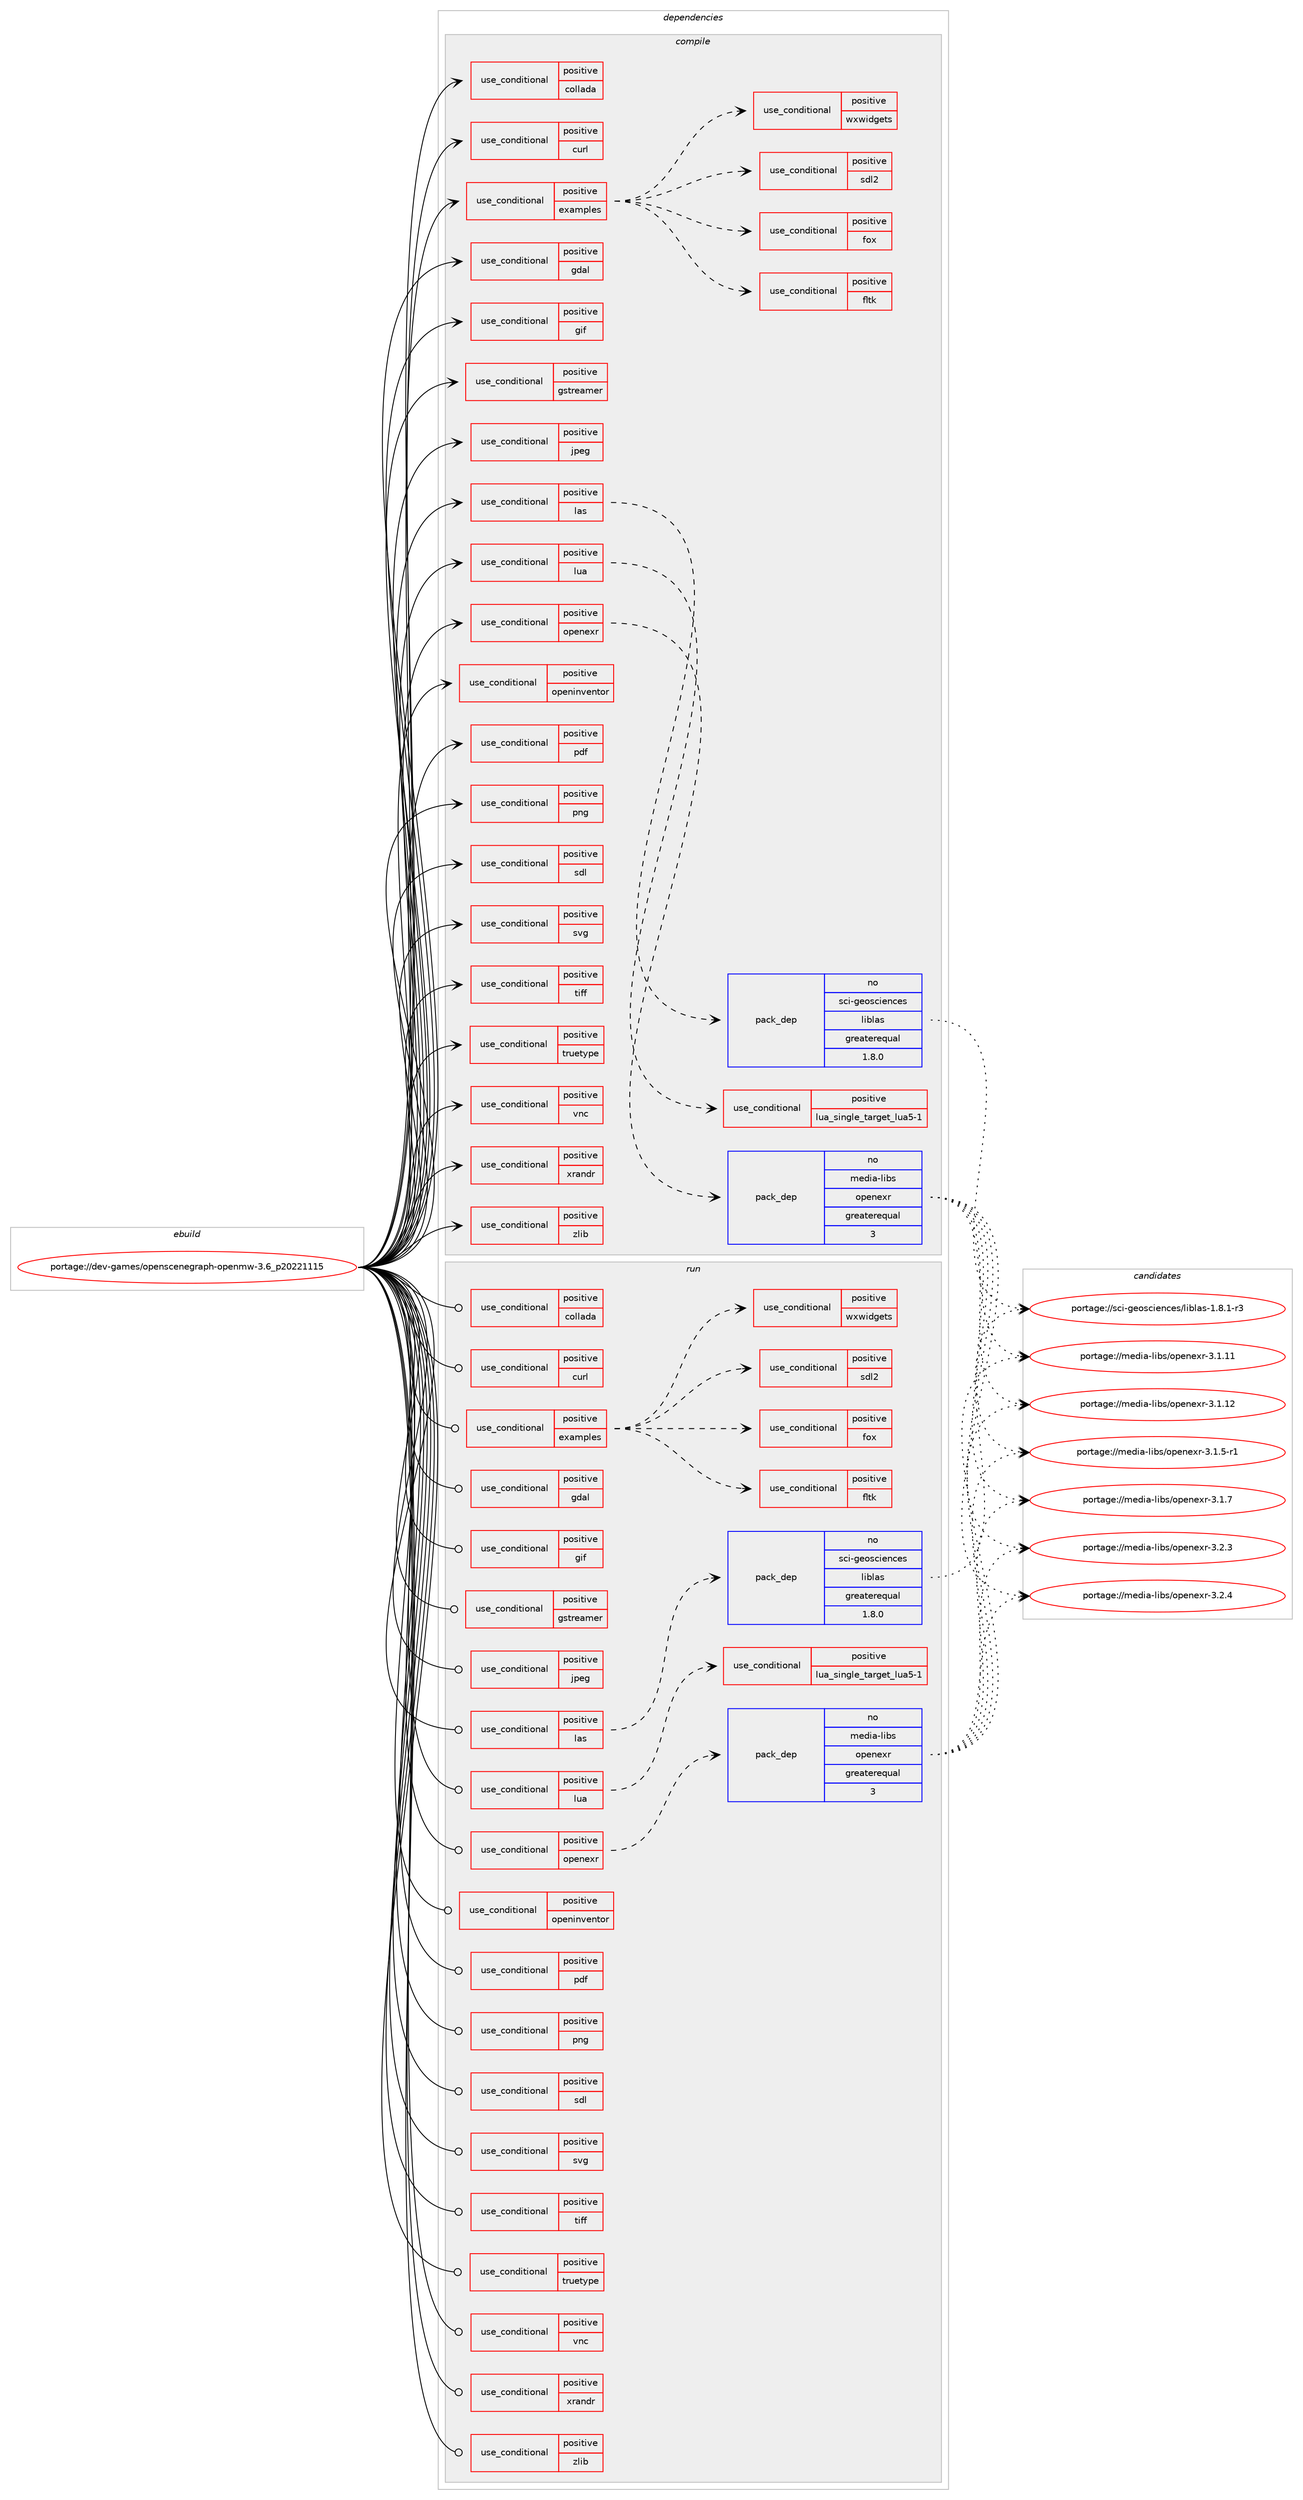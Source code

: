 digraph prolog {

# *************
# Graph options
# *************

newrank=true;
concentrate=true;
compound=true;
graph [rankdir=LR,fontname=Helvetica,fontsize=10,ranksep=1.5];#, ranksep=2.5, nodesep=0.2];
edge  [arrowhead=vee];
node  [fontname=Helvetica,fontsize=10];

# **********
# The ebuild
# **********

subgraph cluster_leftcol {
color=gray;
rank=same;
label=<<i>ebuild</i>>;
id [label="portage://dev-games/openscenegraph-openmw-3.6_p20221115", color=red, width=4, href="../dev-games/openscenegraph-openmw-3.6_p20221115.svg"];
}

# ****************
# The dependencies
# ****************

subgraph cluster_midcol {
color=gray;
label=<<i>dependencies</i>>;
subgraph cluster_compile {
fillcolor="#eeeeee";
style=filled;
label=<<i>compile</i>>;
subgraph cond19299 {
dependency33997 [label=<<TABLE BORDER="0" CELLBORDER="1" CELLSPACING="0" CELLPADDING="4"><TR><TD ROWSPAN="3" CELLPADDING="10">use_conditional</TD></TR><TR><TD>positive</TD></TR><TR><TD>collada</TD></TR></TABLE>>, shape=none, color=red];
# *** BEGIN UNKNOWN DEPENDENCY TYPE (TODO) ***
# dependency33997 -> package_dependency(portage://dev-games/openscenegraph-openmw-3.6_p20221115,install,no,dev-libs,collada-dom,none,[,,],any_same_slot,[])
# *** END UNKNOWN DEPENDENCY TYPE (TODO) ***

}
id:e -> dependency33997:w [weight=20,style="solid",arrowhead="vee"];
subgraph cond19300 {
dependency33998 [label=<<TABLE BORDER="0" CELLBORDER="1" CELLSPACING="0" CELLPADDING="4"><TR><TD ROWSPAN="3" CELLPADDING="10">use_conditional</TD></TR><TR><TD>positive</TD></TR><TR><TD>curl</TD></TR></TABLE>>, shape=none, color=red];
# *** BEGIN UNKNOWN DEPENDENCY TYPE (TODO) ***
# dependency33998 -> package_dependency(portage://dev-games/openscenegraph-openmw-3.6_p20221115,install,no,net-misc,curl,none,[,,],[],[])
# *** END UNKNOWN DEPENDENCY TYPE (TODO) ***

}
id:e -> dependency33998:w [weight=20,style="solid",arrowhead="vee"];
subgraph cond19301 {
dependency33999 [label=<<TABLE BORDER="0" CELLBORDER="1" CELLSPACING="0" CELLPADDING="4"><TR><TD ROWSPAN="3" CELLPADDING="10">use_conditional</TD></TR><TR><TD>positive</TD></TR><TR><TD>examples</TD></TR></TABLE>>, shape=none, color=red];
subgraph cond19302 {
dependency34000 [label=<<TABLE BORDER="0" CELLBORDER="1" CELLSPACING="0" CELLPADDING="4"><TR><TD ROWSPAN="3" CELLPADDING="10">use_conditional</TD></TR><TR><TD>positive</TD></TR><TR><TD>fltk</TD></TR></TABLE>>, shape=none, color=red];
# *** BEGIN UNKNOWN DEPENDENCY TYPE (TODO) ***
# dependency34000 -> package_dependency(portage://dev-games/openscenegraph-openmw-3.6_p20221115,install,no,x11-libs,fltk,none,[,,],[slot(1)],[use(enable(opengl),none)])
# *** END UNKNOWN DEPENDENCY TYPE (TODO) ***

}
dependency33999:e -> dependency34000:w [weight=20,style="dashed",arrowhead="vee"];
subgraph cond19303 {
dependency34001 [label=<<TABLE BORDER="0" CELLBORDER="1" CELLSPACING="0" CELLPADDING="4"><TR><TD ROWSPAN="3" CELLPADDING="10">use_conditional</TD></TR><TR><TD>positive</TD></TR><TR><TD>fox</TD></TR></TABLE>>, shape=none, color=red];
# *** BEGIN UNKNOWN DEPENDENCY TYPE (TODO) ***
# dependency34001 -> package_dependency(portage://dev-games/openscenegraph-openmw-3.6_p20221115,install,no,x11-libs,fox,none,[,,],[slot(1.6)],[use(enable(opengl),none)])
# *** END UNKNOWN DEPENDENCY TYPE (TODO) ***

}
dependency33999:e -> dependency34001:w [weight=20,style="dashed",arrowhead="vee"];
subgraph cond19304 {
dependency34002 [label=<<TABLE BORDER="0" CELLBORDER="1" CELLSPACING="0" CELLPADDING="4"><TR><TD ROWSPAN="3" CELLPADDING="10">use_conditional</TD></TR><TR><TD>positive</TD></TR><TR><TD>sdl2</TD></TR></TABLE>>, shape=none, color=red];
# *** BEGIN UNKNOWN DEPENDENCY TYPE (TODO) ***
# dependency34002 -> package_dependency(portage://dev-games/openscenegraph-openmw-3.6_p20221115,install,no,media-libs,libsdl2,none,[,,],[],[])
# *** END UNKNOWN DEPENDENCY TYPE (TODO) ***

}
dependency33999:e -> dependency34002:w [weight=20,style="dashed",arrowhead="vee"];
subgraph cond19305 {
dependency34003 [label=<<TABLE BORDER="0" CELLBORDER="1" CELLSPACING="0" CELLPADDING="4"><TR><TD ROWSPAN="3" CELLPADDING="10">use_conditional</TD></TR><TR><TD>positive</TD></TR><TR><TD>wxwidgets</TD></TR></TABLE>>, shape=none, color=red];
# *** BEGIN UNKNOWN DEPENDENCY TYPE (TODO) ***
# dependency34003 -> package_dependency(portage://dev-games/openscenegraph-openmw-3.6_p20221115,install,no,x11-libs,wxGTK,none,[,,],[slot(3.0-gtk3)],[use(enable(opengl),none),use(enable(X),none)])
# *** END UNKNOWN DEPENDENCY TYPE (TODO) ***

}
dependency33999:e -> dependency34003:w [weight=20,style="dashed",arrowhead="vee"];
}
id:e -> dependency33999:w [weight=20,style="solid",arrowhead="vee"];
subgraph cond19306 {
dependency34004 [label=<<TABLE BORDER="0" CELLBORDER="1" CELLSPACING="0" CELLPADDING="4"><TR><TD ROWSPAN="3" CELLPADDING="10">use_conditional</TD></TR><TR><TD>positive</TD></TR><TR><TD>gdal</TD></TR></TABLE>>, shape=none, color=red];
# *** BEGIN UNKNOWN DEPENDENCY TYPE (TODO) ***
# dependency34004 -> package_dependency(portage://dev-games/openscenegraph-openmw-3.6_p20221115,install,no,sci-libs,gdal,none,[,,],any_same_slot,[])
# *** END UNKNOWN DEPENDENCY TYPE (TODO) ***

}
id:e -> dependency34004:w [weight=20,style="solid",arrowhead="vee"];
subgraph cond19307 {
dependency34005 [label=<<TABLE BORDER="0" CELLBORDER="1" CELLSPACING="0" CELLPADDING="4"><TR><TD ROWSPAN="3" CELLPADDING="10">use_conditional</TD></TR><TR><TD>positive</TD></TR><TR><TD>gif</TD></TR></TABLE>>, shape=none, color=red];
# *** BEGIN UNKNOWN DEPENDENCY TYPE (TODO) ***
# dependency34005 -> package_dependency(portage://dev-games/openscenegraph-openmw-3.6_p20221115,install,no,media-libs,giflib,none,[,,],any_same_slot,[])
# *** END UNKNOWN DEPENDENCY TYPE (TODO) ***

}
id:e -> dependency34005:w [weight=20,style="solid",arrowhead="vee"];
subgraph cond19308 {
dependency34006 [label=<<TABLE BORDER="0" CELLBORDER="1" CELLSPACING="0" CELLPADDING="4"><TR><TD ROWSPAN="3" CELLPADDING="10">use_conditional</TD></TR><TR><TD>positive</TD></TR><TR><TD>gstreamer</TD></TR></TABLE>>, shape=none, color=red];
# *** BEGIN UNKNOWN DEPENDENCY TYPE (TODO) ***
# dependency34006 -> package_dependency(portage://dev-games/openscenegraph-openmw-3.6_p20221115,install,no,media-libs,gstreamer,none,[,,],[slot(1.0)],[])
# *** END UNKNOWN DEPENDENCY TYPE (TODO) ***

# *** BEGIN UNKNOWN DEPENDENCY TYPE (TODO) ***
# dependency34006 -> package_dependency(portage://dev-games/openscenegraph-openmw-3.6_p20221115,install,no,media-libs,gst-plugins-base,none,[,,],[slot(1.0)],[])
# *** END UNKNOWN DEPENDENCY TYPE (TODO) ***

}
id:e -> dependency34006:w [weight=20,style="solid",arrowhead="vee"];
subgraph cond19309 {
dependency34007 [label=<<TABLE BORDER="0" CELLBORDER="1" CELLSPACING="0" CELLPADDING="4"><TR><TD ROWSPAN="3" CELLPADDING="10">use_conditional</TD></TR><TR><TD>positive</TD></TR><TR><TD>jpeg</TD></TR></TABLE>>, shape=none, color=red];
# *** BEGIN UNKNOWN DEPENDENCY TYPE (TODO) ***
# dependency34007 -> package_dependency(portage://dev-games/openscenegraph-openmw-3.6_p20221115,install,no,media-libs,libjpeg-turbo,none,[,,],any_same_slot,[])
# *** END UNKNOWN DEPENDENCY TYPE (TODO) ***

}
id:e -> dependency34007:w [weight=20,style="solid",arrowhead="vee"];
subgraph cond19310 {
dependency34008 [label=<<TABLE BORDER="0" CELLBORDER="1" CELLSPACING="0" CELLPADDING="4"><TR><TD ROWSPAN="3" CELLPADDING="10">use_conditional</TD></TR><TR><TD>positive</TD></TR><TR><TD>las</TD></TR></TABLE>>, shape=none, color=red];
subgraph pack13775 {
dependency34009 [label=<<TABLE BORDER="0" CELLBORDER="1" CELLSPACING="0" CELLPADDING="4" WIDTH="220"><TR><TD ROWSPAN="6" CELLPADDING="30">pack_dep</TD></TR><TR><TD WIDTH="110">no</TD></TR><TR><TD>sci-geosciences</TD></TR><TR><TD>liblas</TD></TR><TR><TD>greaterequal</TD></TR><TR><TD>1.8.0</TD></TR></TABLE>>, shape=none, color=blue];
}
dependency34008:e -> dependency34009:w [weight=20,style="dashed",arrowhead="vee"];
}
id:e -> dependency34008:w [weight=20,style="solid",arrowhead="vee"];
subgraph cond19311 {
dependency34010 [label=<<TABLE BORDER="0" CELLBORDER="1" CELLSPACING="0" CELLPADDING="4"><TR><TD ROWSPAN="3" CELLPADDING="10">use_conditional</TD></TR><TR><TD>positive</TD></TR><TR><TD>lua</TD></TR></TABLE>>, shape=none, color=red];
subgraph cond19312 {
dependency34011 [label=<<TABLE BORDER="0" CELLBORDER="1" CELLSPACING="0" CELLPADDING="4"><TR><TD ROWSPAN="3" CELLPADDING="10">use_conditional</TD></TR><TR><TD>positive</TD></TR><TR><TD>lua_single_target_lua5-1</TD></TR></TABLE>>, shape=none, color=red];
# *** BEGIN UNKNOWN DEPENDENCY TYPE (TODO) ***
# dependency34011 -> package_dependency(portage://dev-games/openscenegraph-openmw-3.6_p20221115,install,no,dev-lang,lua,none,[,,],[slot(5.1)],[])
# *** END UNKNOWN DEPENDENCY TYPE (TODO) ***

}
dependency34010:e -> dependency34011:w [weight=20,style="dashed",arrowhead="vee"];
}
id:e -> dependency34010:w [weight=20,style="solid",arrowhead="vee"];
subgraph cond19313 {
dependency34012 [label=<<TABLE BORDER="0" CELLBORDER="1" CELLSPACING="0" CELLPADDING="4"><TR><TD ROWSPAN="3" CELLPADDING="10">use_conditional</TD></TR><TR><TD>positive</TD></TR><TR><TD>openexr</TD></TR></TABLE>>, shape=none, color=red];
# *** BEGIN UNKNOWN DEPENDENCY TYPE (TODO) ***
# dependency34012 -> package_dependency(portage://dev-games/openscenegraph-openmw-3.6_p20221115,install,no,dev-libs,imath,none,[,,],any_same_slot,[])
# *** END UNKNOWN DEPENDENCY TYPE (TODO) ***

subgraph pack13776 {
dependency34013 [label=<<TABLE BORDER="0" CELLBORDER="1" CELLSPACING="0" CELLPADDING="4" WIDTH="220"><TR><TD ROWSPAN="6" CELLPADDING="30">pack_dep</TD></TR><TR><TD WIDTH="110">no</TD></TR><TR><TD>media-libs</TD></TR><TR><TD>openexr</TD></TR><TR><TD>greaterequal</TD></TR><TR><TD>3</TD></TR></TABLE>>, shape=none, color=blue];
}
dependency34012:e -> dependency34013:w [weight=20,style="dashed",arrowhead="vee"];
}
id:e -> dependency34012:w [weight=20,style="solid",arrowhead="vee"];
subgraph cond19314 {
dependency34014 [label=<<TABLE BORDER="0" CELLBORDER="1" CELLSPACING="0" CELLPADDING="4"><TR><TD ROWSPAN="3" CELLPADDING="10">use_conditional</TD></TR><TR><TD>positive</TD></TR><TR><TD>openinventor</TD></TR></TABLE>>, shape=none, color=red];
# *** BEGIN UNKNOWN DEPENDENCY TYPE (TODO) ***
# dependency34014 -> package_dependency(portage://dev-games/openscenegraph-openmw-3.6_p20221115,install,no,media-libs,coin,none,[,,],[],[])
# *** END UNKNOWN DEPENDENCY TYPE (TODO) ***

}
id:e -> dependency34014:w [weight=20,style="solid",arrowhead="vee"];
subgraph cond19315 {
dependency34015 [label=<<TABLE BORDER="0" CELLBORDER="1" CELLSPACING="0" CELLPADDING="4"><TR><TD ROWSPAN="3" CELLPADDING="10">use_conditional</TD></TR><TR><TD>positive</TD></TR><TR><TD>pdf</TD></TR></TABLE>>, shape=none, color=red];
# *** BEGIN UNKNOWN DEPENDENCY TYPE (TODO) ***
# dependency34015 -> package_dependency(portage://dev-games/openscenegraph-openmw-3.6_p20221115,install,no,app-text,poppler,none,[,,],any_same_slot,[use(enable(cairo),none)])
# *** END UNKNOWN DEPENDENCY TYPE (TODO) ***

}
id:e -> dependency34015:w [weight=20,style="solid",arrowhead="vee"];
subgraph cond19316 {
dependency34016 [label=<<TABLE BORDER="0" CELLBORDER="1" CELLSPACING="0" CELLPADDING="4"><TR><TD ROWSPAN="3" CELLPADDING="10">use_conditional</TD></TR><TR><TD>positive</TD></TR><TR><TD>png</TD></TR></TABLE>>, shape=none, color=red];
# *** BEGIN UNKNOWN DEPENDENCY TYPE (TODO) ***
# dependency34016 -> package_dependency(portage://dev-games/openscenegraph-openmw-3.6_p20221115,install,no,media-libs,libpng,none,[,,],[slot(0),equal],[])
# *** END UNKNOWN DEPENDENCY TYPE (TODO) ***

}
id:e -> dependency34016:w [weight=20,style="solid",arrowhead="vee"];
subgraph cond19317 {
dependency34017 [label=<<TABLE BORDER="0" CELLBORDER="1" CELLSPACING="0" CELLPADDING="4"><TR><TD ROWSPAN="3" CELLPADDING="10">use_conditional</TD></TR><TR><TD>positive</TD></TR><TR><TD>sdl</TD></TR></TABLE>>, shape=none, color=red];
# *** BEGIN UNKNOWN DEPENDENCY TYPE (TODO) ***
# dependency34017 -> package_dependency(portage://dev-games/openscenegraph-openmw-3.6_p20221115,install,no,media-libs,libsdl,none,[,,],[],[])
# *** END UNKNOWN DEPENDENCY TYPE (TODO) ***

}
id:e -> dependency34017:w [weight=20,style="solid",arrowhead="vee"];
subgraph cond19318 {
dependency34018 [label=<<TABLE BORDER="0" CELLBORDER="1" CELLSPACING="0" CELLPADDING="4"><TR><TD ROWSPAN="3" CELLPADDING="10">use_conditional</TD></TR><TR><TD>positive</TD></TR><TR><TD>svg</TD></TR></TABLE>>, shape=none, color=red];
# *** BEGIN UNKNOWN DEPENDENCY TYPE (TODO) ***
# dependency34018 -> package_dependency(portage://dev-games/openscenegraph-openmw-3.6_p20221115,install,no,gnome-base,librsvg,none,[,,],[slot(2)],[])
# *** END UNKNOWN DEPENDENCY TYPE (TODO) ***

# *** BEGIN UNKNOWN DEPENDENCY TYPE (TODO) ***
# dependency34018 -> package_dependency(portage://dev-games/openscenegraph-openmw-3.6_p20221115,install,no,x11-libs,cairo,none,[,,],[],[])
# *** END UNKNOWN DEPENDENCY TYPE (TODO) ***

}
id:e -> dependency34018:w [weight=20,style="solid",arrowhead="vee"];
subgraph cond19319 {
dependency34019 [label=<<TABLE BORDER="0" CELLBORDER="1" CELLSPACING="0" CELLPADDING="4"><TR><TD ROWSPAN="3" CELLPADDING="10">use_conditional</TD></TR><TR><TD>positive</TD></TR><TR><TD>tiff</TD></TR></TABLE>>, shape=none, color=red];
# *** BEGIN UNKNOWN DEPENDENCY TYPE (TODO) ***
# dependency34019 -> package_dependency(portage://dev-games/openscenegraph-openmw-3.6_p20221115,install,no,media-libs,tiff,none,[,,],any_same_slot,[])
# *** END UNKNOWN DEPENDENCY TYPE (TODO) ***

}
id:e -> dependency34019:w [weight=20,style="solid",arrowhead="vee"];
subgraph cond19320 {
dependency34020 [label=<<TABLE BORDER="0" CELLBORDER="1" CELLSPACING="0" CELLPADDING="4"><TR><TD ROWSPAN="3" CELLPADDING="10">use_conditional</TD></TR><TR><TD>positive</TD></TR><TR><TD>truetype</TD></TR></TABLE>>, shape=none, color=red];
# *** BEGIN UNKNOWN DEPENDENCY TYPE (TODO) ***
# dependency34020 -> package_dependency(portage://dev-games/openscenegraph-openmw-3.6_p20221115,install,no,media-libs,freetype,none,[,,],[slot(2)],[])
# *** END UNKNOWN DEPENDENCY TYPE (TODO) ***

}
id:e -> dependency34020:w [weight=20,style="solid",arrowhead="vee"];
subgraph cond19321 {
dependency34021 [label=<<TABLE BORDER="0" CELLBORDER="1" CELLSPACING="0" CELLPADDING="4"><TR><TD ROWSPAN="3" CELLPADDING="10">use_conditional</TD></TR><TR><TD>positive</TD></TR><TR><TD>vnc</TD></TR></TABLE>>, shape=none, color=red];
# *** BEGIN UNKNOWN DEPENDENCY TYPE (TODO) ***
# dependency34021 -> package_dependency(portage://dev-games/openscenegraph-openmw-3.6_p20221115,install,no,net-libs,libvncserver,none,[,,],[],[])
# *** END UNKNOWN DEPENDENCY TYPE (TODO) ***

}
id:e -> dependency34021:w [weight=20,style="solid",arrowhead="vee"];
subgraph cond19322 {
dependency34022 [label=<<TABLE BORDER="0" CELLBORDER="1" CELLSPACING="0" CELLPADDING="4"><TR><TD ROWSPAN="3" CELLPADDING="10">use_conditional</TD></TR><TR><TD>positive</TD></TR><TR><TD>xrandr</TD></TR></TABLE>>, shape=none, color=red];
# *** BEGIN UNKNOWN DEPENDENCY TYPE (TODO) ***
# dependency34022 -> package_dependency(portage://dev-games/openscenegraph-openmw-3.6_p20221115,install,no,x11-libs,libXrandr,none,[,,],[],[])
# *** END UNKNOWN DEPENDENCY TYPE (TODO) ***

}
id:e -> dependency34022:w [weight=20,style="solid",arrowhead="vee"];
subgraph cond19323 {
dependency34023 [label=<<TABLE BORDER="0" CELLBORDER="1" CELLSPACING="0" CELLPADDING="4"><TR><TD ROWSPAN="3" CELLPADDING="10">use_conditional</TD></TR><TR><TD>positive</TD></TR><TR><TD>zlib</TD></TR></TABLE>>, shape=none, color=red];
# *** BEGIN UNKNOWN DEPENDENCY TYPE (TODO) ***
# dependency34023 -> package_dependency(portage://dev-games/openscenegraph-openmw-3.6_p20221115,install,no,sys-libs,zlib,none,[,,],[],[])
# *** END UNKNOWN DEPENDENCY TYPE (TODO) ***

}
id:e -> dependency34023:w [weight=20,style="solid",arrowhead="vee"];
# *** BEGIN UNKNOWN DEPENDENCY TYPE (TODO) ***
# id -> package_dependency(portage://dev-games/openscenegraph-openmw-3.6_p20221115,install,no,dev-libs,glib,none,[,,],[slot(2)],[])
# *** END UNKNOWN DEPENDENCY TYPE (TODO) ***

# *** BEGIN UNKNOWN DEPENDENCY TYPE (TODO) ***
# id -> package_dependency(portage://dev-games/openscenegraph-openmw-3.6_p20221115,install,no,media-libs,fontconfig,none,[,,],[],[])
# *** END UNKNOWN DEPENDENCY TYPE (TODO) ***

# *** BEGIN UNKNOWN DEPENDENCY TYPE (TODO) ***
# id -> package_dependency(portage://dev-games/openscenegraph-openmw-3.6_p20221115,install,no,media-libs,mesa,none,[,,],[],[use(optenable(egl),positive)])
# *** END UNKNOWN DEPENDENCY TYPE (TODO) ***

# *** BEGIN UNKNOWN DEPENDENCY TYPE (TODO) ***
# id -> package_dependency(portage://dev-games/openscenegraph-openmw-3.6_p20221115,install,no,virtual,glu,none,[,,],[],[])
# *** END UNKNOWN DEPENDENCY TYPE (TODO) ***

# *** BEGIN UNKNOWN DEPENDENCY TYPE (TODO) ***
# id -> package_dependency(portage://dev-games/openscenegraph-openmw-3.6_p20221115,install,no,virtual,opengl,none,[,,],[],[])
# *** END UNKNOWN DEPENDENCY TYPE (TODO) ***

# *** BEGIN UNKNOWN DEPENDENCY TYPE (TODO) ***
# id -> package_dependency(portage://dev-games/openscenegraph-openmw-3.6_p20221115,install,no,x11-base,xorg-proto,none,[,,],[],[])
# *** END UNKNOWN DEPENDENCY TYPE (TODO) ***

# *** BEGIN UNKNOWN DEPENDENCY TYPE (TODO) ***
# id -> package_dependency(portage://dev-games/openscenegraph-openmw-3.6_p20221115,install,no,x11-libs,libSM,none,[,,],[],[])
# *** END UNKNOWN DEPENDENCY TYPE (TODO) ***

# *** BEGIN UNKNOWN DEPENDENCY TYPE (TODO) ***
# id -> package_dependency(portage://dev-games/openscenegraph-openmw-3.6_p20221115,install,no,x11-libs,libXext,none,[,,],[],[])
# *** END UNKNOWN DEPENDENCY TYPE (TODO) ***

# *** BEGIN UNKNOWN DEPENDENCY TYPE (TODO) ***
# id -> package_dependency(portage://dev-games/openscenegraph-openmw-3.6_p20221115,install,weak,dev-games,openscenegraph,none,[,,],[],[])
# *** END UNKNOWN DEPENDENCY TYPE (TODO) ***

}
subgraph cluster_compileandrun {
fillcolor="#eeeeee";
style=filled;
label=<<i>compile and run</i>>;
}
subgraph cluster_run {
fillcolor="#eeeeee";
style=filled;
label=<<i>run</i>>;
subgraph cond19324 {
dependency34024 [label=<<TABLE BORDER="0" CELLBORDER="1" CELLSPACING="0" CELLPADDING="4"><TR><TD ROWSPAN="3" CELLPADDING="10">use_conditional</TD></TR><TR><TD>positive</TD></TR><TR><TD>collada</TD></TR></TABLE>>, shape=none, color=red];
# *** BEGIN UNKNOWN DEPENDENCY TYPE (TODO) ***
# dependency34024 -> package_dependency(portage://dev-games/openscenegraph-openmw-3.6_p20221115,run,no,dev-libs,collada-dom,none,[,,],any_same_slot,[])
# *** END UNKNOWN DEPENDENCY TYPE (TODO) ***

}
id:e -> dependency34024:w [weight=20,style="solid",arrowhead="odot"];
subgraph cond19325 {
dependency34025 [label=<<TABLE BORDER="0" CELLBORDER="1" CELLSPACING="0" CELLPADDING="4"><TR><TD ROWSPAN="3" CELLPADDING="10">use_conditional</TD></TR><TR><TD>positive</TD></TR><TR><TD>curl</TD></TR></TABLE>>, shape=none, color=red];
# *** BEGIN UNKNOWN DEPENDENCY TYPE (TODO) ***
# dependency34025 -> package_dependency(portage://dev-games/openscenegraph-openmw-3.6_p20221115,run,no,net-misc,curl,none,[,,],[],[])
# *** END UNKNOWN DEPENDENCY TYPE (TODO) ***

}
id:e -> dependency34025:w [weight=20,style="solid",arrowhead="odot"];
subgraph cond19326 {
dependency34026 [label=<<TABLE BORDER="0" CELLBORDER="1" CELLSPACING="0" CELLPADDING="4"><TR><TD ROWSPAN="3" CELLPADDING="10">use_conditional</TD></TR><TR><TD>positive</TD></TR><TR><TD>examples</TD></TR></TABLE>>, shape=none, color=red];
subgraph cond19327 {
dependency34027 [label=<<TABLE BORDER="0" CELLBORDER="1" CELLSPACING="0" CELLPADDING="4"><TR><TD ROWSPAN="3" CELLPADDING="10">use_conditional</TD></TR><TR><TD>positive</TD></TR><TR><TD>fltk</TD></TR></TABLE>>, shape=none, color=red];
# *** BEGIN UNKNOWN DEPENDENCY TYPE (TODO) ***
# dependency34027 -> package_dependency(portage://dev-games/openscenegraph-openmw-3.6_p20221115,run,no,x11-libs,fltk,none,[,,],[slot(1)],[use(enable(opengl),none)])
# *** END UNKNOWN DEPENDENCY TYPE (TODO) ***

}
dependency34026:e -> dependency34027:w [weight=20,style="dashed",arrowhead="vee"];
subgraph cond19328 {
dependency34028 [label=<<TABLE BORDER="0" CELLBORDER="1" CELLSPACING="0" CELLPADDING="4"><TR><TD ROWSPAN="3" CELLPADDING="10">use_conditional</TD></TR><TR><TD>positive</TD></TR><TR><TD>fox</TD></TR></TABLE>>, shape=none, color=red];
# *** BEGIN UNKNOWN DEPENDENCY TYPE (TODO) ***
# dependency34028 -> package_dependency(portage://dev-games/openscenegraph-openmw-3.6_p20221115,run,no,x11-libs,fox,none,[,,],[slot(1.6)],[use(enable(opengl),none)])
# *** END UNKNOWN DEPENDENCY TYPE (TODO) ***

}
dependency34026:e -> dependency34028:w [weight=20,style="dashed",arrowhead="vee"];
subgraph cond19329 {
dependency34029 [label=<<TABLE BORDER="0" CELLBORDER="1" CELLSPACING="0" CELLPADDING="4"><TR><TD ROWSPAN="3" CELLPADDING="10">use_conditional</TD></TR><TR><TD>positive</TD></TR><TR><TD>sdl2</TD></TR></TABLE>>, shape=none, color=red];
# *** BEGIN UNKNOWN DEPENDENCY TYPE (TODO) ***
# dependency34029 -> package_dependency(portage://dev-games/openscenegraph-openmw-3.6_p20221115,run,no,media-libs,libsdl2,none,[,,],[],[])
# *** END UNKNOWN DEPENDENCY TYPE (TODO) ***

}
dependency34026:e -> dependency34029:w [weight=20,style="dashed",arrowhead="vee"];
subgraph cond19330 {
dependency34030 [label=<<TABLE BORDER="0" CELLBORDER="1" CELLSPACING="0" CELLPADDING="4"><TR><TD ROWSPAN="3" CELLPADDING="10">use_conditional</TD></TR><TR><TD>positive</TD></TR><TR><TD>wxwidgets</TD></TR></TABLE>>, shape=none, color=red];
# *** BEGIN UNKNOWN DEPENDENCY TYPE (TODO) ***
# dependency34030 -> package_dependency(portage://dev-games/openscenegraph-openmw-3.6_p20221115,run,no,x11-libs,wxGTK,none,[,,],[slot(3.0-gtk3)],[use(enable(opengl),none),use(enable(X),none)])
# *** END UNKNOWN DEPENDENCY TYPE (TODO) ***

}
dependency34026:e -> dependency34030:w [weight=20,style="dashed",arrowhead="vee"];
}
id:e -> dependency34026:w [weight=20,style="solid",arrowhead="odot"];
subgraph cond19331 {
dependency34031 [label=<<TABLE BORDER="0" CELLBORDER="1" CELLSPACING="0" CELLPADDING="4"><TR><TD ROWSPAN="3" CELLPADDING="10">use_conditional</TD></TR><TR><TD>positive</TD></TR><TR><TD>gdal</TD></TR></TABLE>>, shape=none, color=red];
# *** BEGIN UNKNOWN DEPENDENCY TYPE (TODO) ***
# dependency34031 -> package_dependency(portage://dev-games/openscenegraph-openmw-3.6_p20221115,run,no,sci-libs,gdal,none,[,,],any_same_slot,[])
# *** END UNKNOWN DEPENDENCY TYPE (TODO) ***

}
id:e -> dependency34031:w [weight=20,style="solid",arrowhead="odot"];
subgraph cond19332 {
dependency34032 [label=<<TABLE BORDER="0" CELLBORDER="1" CELLSPACING="0" CELLPADDING="4"><TR><TD ROWSPAN="3" CELLPADDING="10">use_conditional</TD></TR><TR><TD>positive</TD></TR><TR><TD>gif</TD></TR></TABLE>>, shape=none, color=red];
# *** BEGIN UNKNOWN DEPENDENCY TYPE (TODO) ***
# dependency34032 -> package_dependency(portage://dev-games/openscenegraph-openmw-3.6_p20221115,run,no,media-libs,giflib,none,[,,],any_same_slot,[])
# *** END UNKNOWN DEPENDENCY TYPE (TODO) ***

}
id:e -> dependency34032:w [weight=20,style="solid",arrowhead="odot"];
subgraph cond19333 {
dependency34033 [label=<<TABLE BORDER="0" CELLBORDER="1" CELLSPACING="0" CELLPADDING="4"><TR><TD ROWSPAN="3" CELLPADDING="10">use_conditional</TD></TR><TR><TD>positive</TD></TR><TR><TD>gstreamer</TD></TR></TABLE>>, shape=none, color=red];
# *** BEGIN UNKNOWN DEPENDENCY TYPE (TODO) ***
# dependency34033 -> package_dependency(portage://dev-games/openscenegraph-openmw-3.6_p20221115,run,no,media-libs,gstreamer,none,[,,],[slot(1.0)],[])
# *** END UNKNOWN DEPENDENCY TYPE (TODO) ***

# *** BEGIN UNKNOWN DEPENDENCY TYPE (TODO) ***
# dependency34033 -> package_dependency(portage://dev-games/openscenegraph-openmw-3.6_p20221115,run,no,media-libs,gst-plugins-base,none,[,,],[slot(1.0)],[])
# *** END UNKNOWN DEPENDENCY TYPE (TODO) ***

}
id:e -> dependency34033:w [weight=20,style="solid",arrowhead="odot"];
subgraph cond19334 {
dependency34034 [label=<<TABLE BORDER="0" CELLBORDER="1" CELLSPACING="0" CELLPADDING="4"><TR><TD ROWSPAN="3" CELLPADDING="10">use_conditional</TD></TR><TR><TD>positive</TD></TR><TR><TD>jpeg</TD></TR></TABLE>>, shape=none, color=red];
# *** BEGIN UNKNOWN DEPENDENCY TYPE (TODO) ***
# dependency34034 -> package_dependency(portage://dev-games/openscenegraph-openmw-3.6_p20221115,run,no,media-libs,libjpeg-turbo,none,[,,],any_same_slot,[])
# *** END UNKNOWN DEPENDENCY TYPE (TODO) ***

}
id:e -> dependency34034:w [weight=20,style="solid",arrowhead="odot"];
subgraph cond19335 {
dependency34035 [label=<<TABLE BORDER="0" CELLBORDER="1" CELLSPACING="0" CELLPADDING="4"><TR><TD ROWSPAN="3" CELLPADDING="10">use_conditional</TD></TR><TR><TD>positive</TD></TR><TR><TD>las</TD></TR></TABLE>>, shape=none, color=red];
subgraph pack13777 {
dependency34036 [label=<<TABLE BORDER="0" CELLBORDER="1" CELLSPACING="0" CELLPADDING="4" WIDTH="220"><TR><TD ROWSPAN="6" CELLPADDING="30">pack_dep</TD></TR><TR><TD WIDTH="110">no</TD></TR><TR><TD>sci-geosciences</TD></TR><TR><TD>liblas</TD></TR><TR><TD>greaterequal</TD></TR><TR><TD>1.8.0</TD></TR></TABLE>>, shape=none, color=blue];
}
dependency34035:e -> dependency34036:w [weight=20,style="dashed",arrowhead="vee"];
}
id:e -> dependency34035:w [weight=20,style="solid",arrowhead="odot"];
subgraph cond19336 {
dependency34037 [label=<<TABLE BORDER="0" CELLBORDER="1" CELLSPACING="0" CELLPADDING="4"><TR><TD ROWSPAN="3" CELLPADDING="10">use_conditional</TD></TR><TR><TD>positive</TD></TR><TR><TD>lua</TD></TR></TABLE>>, shape=none, color=red];
subgraph cond19337 {
dependency34038 [label=<<TABLE BORDER="0" CELLBORDER="1" CELLSPACING="0" CELLPADDING="4"><TR><TD ROWSPAN="3" CELLPADDING="10">use_conditional</TD></TR><TR><TD>positive</TD></TR><TR><TD>lua_single_target_lua5-1</TD></TR></TABLE>>, shape=none, color=red];
# *** BEGIN UNKNOWN DEPENDENCY TYPE (TODO) ***
# dependency34038 -> package_dependency(portage://dev-games/openscenegraph-openmw-3.6_p20221115,run,no,dev-lang,lua,none,[,,],[slot(5.1)],[])
# *** END UNKNOWN DEPENDENCY TYPE (TODO) ***

}
dependency34037:e -> dependency34038:w [weight=20,style="dashed",arrowhead="vee"];
}
id:e -> dependency34037:w [weight=20,style="solid",arrowhead="odot"];
subgraph cond19338 {
dependency34039 [label=<<TABLE BORDER="0" CELLBORDER="1" CELLSPACING="0" CELLPADDING="4"><TR><TD ROWSPAN="3" CELLPADDING="10">use_conditional</TD></TR><TR><TD>positive</TD></TR><TR><TD>openexr</TD></TR></TABLE>>, shape=none, color=red];
# *** BEGIN UNKNOWN DEPENDENCY TYPE (TODO) ***
# dependency34039 -> package_dependency(portage://dev-games/openscenegraph-openmw-3.6_p20221115,run,no,dev-libs,imath,none,[,,],any_same_slot,[])
# *** END UNKNOWN DEPENDENCY TYPE (TODO) ***

subgraph pack13778 {
dependency34040 [label=<<TABLE BORDER="0" CELLBORDER="1" CELLSPACING="0" CELLPADDING="4" WIDTH="220"><TR><TD ROWSPAN="6" CELLPADDING="30">pack_dep</TD></TR><TR><TD WIDTH="110">no</TD></TR><TR><TD>media-libs</TD></TR><TR><TD>openexr</TD></TR><TR><TD>greaterequal</TD></TR><TR><TD>3</TD></TR></TABLE>>, shape=none, color=blue];
}
dependency34039:e -> dependency34040:w [weight=20,style="dashed",arrowhead="vee"];
}
id:e -> dependency34039:w [weight=20,style="solid",arrowhead="odot"];
subgraph cond19339 {
dependency34041 [label=<<TABLE BORDER="0" CELLBORDER="1" CELLSPACING="0" CELLPADDING="4"><TR><TD ROWSPAN="3" CELLPADDING="10">use_conditional</TD></TR><TR><TD>positive</TD></TR><TR><TD>openinventor</TD></TR></TABLE>>, shape=none, color=red];
# *** BEGIN UNKNOWN DEPENDENCY TYPE (TODO) ***
# dependency34041 -> package_dependency(portage://dev-games/openscenegraph-openmw-3.6_p20221115,run,no,media-libs,coin,none,[,,],[],[])
# *** END UNKNOWN DEPENDENCY TYPE (TODO) ***

}
id:e -> dependency34041:w [weight=20,style="solid",arrowhead="odot"];
subgraph cond19340 {
dependency34042 [label=<<TABLE BORDER="0" CELLBORDER="1" CELLSPACING="0" CELLPADDING="4"><TR><TD ROWSPAN="3" CELLPADDING="10">use_conditional</TD></TR><TR><TD>positive</TD></TR><TR><TD>pdf</TD></TR></TABLE>>, shape=none, color=red];
# *** BEGIN UNKNOWN DEPENDENCY TYPE (TODO) ***
# dependency34042 -> package_dependency(portage://dev-games/openscenegraph-openmw-3.6_p20221115,run,no,app-text,poppler,none,[,,],any_same_slot,[use(enable(cairo),none)])
# *** END UNKNOWN DEPENDENCY TYPE (TODO) ***

}
id:e -> dependency34042:w [weight=20,style="solid",arrowhead="odot"];
subgraph cond19341 {
dependency34043 [label=<<TABLE BORDER="0" CELLBORDER="1" CELLSPACING="0" CELLPADDING="4"><TR><TD ROWSPAN="3" CELLPADDING="10">use_conditional</TD></TR><TR><TD>positive</TD></TR><TR><TD>png</TD></TR></TABLE>>, shape=none, color=red];
# *** BEGIN UNKNOWN DEPENDENCY TYPE (TODO) ***
# dependency34043 -> package_dependency(portage://dev-games/openscenegraph-openmw-3.6_p20221115,run,no,media-libs,libpng,none,[,,],[slot(0),equal],[])
# *** END UNKNOWN DEPENDENCY TYPE (TODO) ***

}
id:e -> dependency34043:w [weight=20,style="solid",arrowhead="odot"];
subgraph cond19342 {
dependency34044 [label=<<TABLE BORDER="0" CELLBORDER="1" CELLSPACING="0" CELLPADDING="4"><TR><TD ROWSPAN="3" CELLPADDING="10">use_conditional</TD></TR><TR><TD>positive</TD></TR><TR><TD>sdl</TD></TR></TABLE>>, shape=none, color=red];
# *** BEGIN UNKNOWN DEPENDENCY TYPE (TODO) ***
# dependency34044 -> package_dependency(portage://dev-games/openscenegraph-openmw-3.6_p20221115,run,no,media-libs,libsdl,none,[,,],[],[])
# *** END UNKNOWN DEPENDENCY TYPE (TODO) ***

}
id:e -> dependency34044:w [weight=20,style="solid",arrowhead="odot"];
subgraph cond19343 {
dependency34045 [label=<<TABLE BORDER="0" CELLBORDER="1" CELLSPACING="0" CELLPADDING="4"><TR><TD ROWSPAN="3" CELLPADDING="10">use_conditional</TD></TR><TR><TD>positive</TD></TR><TR><TD>svg</TD></TR></TABLE>>, shape=none, color=red];
# *** BEGIN UNKNOWN DEPENDENCY TYPE (TODO) ***
# dependency34045 -> package_dependency(portage://dev-games/openscenegraph-openmw-3.6_p20221115,run,no,gnome-base,librsvg,none,[,,],[slot(2)],[])
# *** END UNKNOWN DEPENDENCY TYPE (TODO) ***

# *** BEGIN UNKNOWN DEPENDENCY TYPE (TODO) ***
# dependency34045 -> package_dependency(portage://dev-games/openscenegraph-openmw-3.6_p20221115,run,no,x11-libs,cairo,none,[,,],[],[])
# *** END UNKNOWN DEPENDENCY TYPE (TODO) ***

}
id:e -> dependency34045:w [weight=20,style="solid",arrowhead="odot"];
subgraph cond19344 {
dependency34046 [label=<<TABLE BORDER="0" CELLBORDER="1" CELLSPACING="0" CELLPADDING="4"><TR><TD ROWSPAN="3" CELLPADDING="10">use_conditional</TD></TR><TR><TD>positive</TD></TR><TR><TD>tiff</TD></TR></TABLE>>, shape=none, color=red];
# *** BEGIN UNKNOWN DEPENDENCY TYPE (TODO) ***
# dependency34046 -> package_dependency(portage://dev-games/openscenegraph-openmw-3.6_p20221115,run,no,media-libs,tiff,none,[,,],any_same_slot,[])
# *** END UNKNOWN DEPENDENCY TYPE (TODO) ***

}
id:e -> dependency34046:w [weight=20,style="solid",arrowhead="odot"];
subgraph cond19345 {
dependency34047 [label=<<TABLE BORDER="0" CELLBORDER="1" CELLSPACING="0" CELLPADDING="4"><TR><TD ROWSPAN="3" CELLPADDING="10">use_conditional</TD></TR><TR><TD>positive</TD></TR><TR><TD>truetype</TD></TR></TABLE>>, shape=none, color=red];
# *** BEGIN UNKNOWN DEPENDENCY TYPE (TODO) ***
# dependency34047 -> package_dependency(portage://dev-games/openscenegraph-openmw-3.6_p20221115,run,no,media-libs,freetype,none,[,,],[slot(2)],[])
# *** END UNKNOWN DEPENDENCY TYPE (TODO) ***

}
id:e -> dependency34047:w [weight=20,style="solid",arrowhead="odot"];
subgraph cond19346 {
dependency34048 [label=<<TABLE BORDER="0" CELLBORDER="1" CELLSPACING="0" CELLPADDING="4"><TR><TD ROWSPAN="3" CELLPADDING="10">use_conditional</TD></TR><TR><TD>positive</TD></TR><TR><TD>vnc</TD></TR></TABLE>>, shape=none, color=red];
# *** BEGIN UNKNOWN DEPENDENCY TYPE (TODO) ***
# dependency34048 -> package_dependency(portage://dev-games/openscenegraph-openmw-3.6_p20221115,run,no,net-libs,libvncserver,none,[,,],[],[])
# *** END UNKNOWN DEPENDENCY TYPE (TODO) ***

}
id:e -> dependency34048:w [weight=20,style="solid",arrowhead="odot"];
subgraph cond19347 {
dependency34049 [label=<<TABLE BORDER="0" CELLBORDER="1" CELLSPACING="0" CELLPADDING="4"><TR><TD ROWSPAN="3" CELLPADDING="10">use_conditional</TD></TR><TR><TD>positive</TD></TR><TR><TD>xrandr</TD></TR></TABLE>>, shape=none, color=red];
# *** BEGIN UNKNOWN DEPENDENCY TYPE (TODO) ***
# dependency34049 -> package_dependency(portage://dev-games/openscenegraph-openmw-3.6_p20221115,run,no,x11-libs,libXrandr,none,[,,],[],[])
# *** END UNKNOWN DEPENDENCY TYPE (TODO) ***

}
id:e -> dependency34049:w [weight=20,style="solid",arrowhead="odot"];
subgraph cond19348 {
dependency34050 [label=<<TABLE BORDER="0" CELLBORDER="1" CELLSPACING="0" CELLPADDING="4"><TR><TD ROWSPAN="3" CELLPADDING="10">use_conditional</TD></TR><TR><TD>positive</TD></TR><TR><TD>zlib</TD></TR></TABLE>>, shape=none, color=red];
# *** BEGIN UNKNOWN DEPENDENCY TYPE (TODO) ***
# dependency34050 -> package_dependency(portage://dev-games/openscenegraph-openmw-3.6_p20221115,run,no,sys-libs,zlib,none,[,,],[],[])
# *** END UNKNOWN DEPENDENCY TYPE (TODO) ***

}
id:e -> dependency34050:w [weight=20,style="solid",arrowhead="odot"];
# *** BEGIN UNKNOWN DEPENDENCY TYPE (TODO) ***
# id -> package_dependency(portage://dev-games/openscenegraph-openmw-3.6_p20221115,run,no,dev-libs,glib,none,[,,],[slot(2)],[])
# *** END UNKNOWN DEPENDENCY TYPE (TODO) ***

# *** BEGIN UNKNOWN DEPENDENCY TYPE (TODO) ***
# id -> package_dependency(portage://dev-games/openscenegraph-openmw-3.6_p20221115,run,no,media-libs,fontconfig,none,[,,],[],[])
# *** END UNKNOWN DEPENDENCY TYPE (TODO) ***

# *** BEGIN UNKNOWN DEPENDENCY TYPE (TODO) ***
# id -> package_dependency(portage://dev-games/openscenegraph-openmw-3.6_p20221115,run,no,media-libs,mesa,none,[,,],[],[use(optenable(egl),positive)])
# *** END UNKNOWN DEPENDENCY TYPE (TODO) ***

# *** BEGIN UNKNOWN DEPENDENCY TYPE (TODO) ***
# id -> package_dependency(portage://dev-games/openscenegraph-openmw-3.6_p20221115,run,no,virtual,glu,none,[,,],[],[])
# *** END UNKNOWN DEPENDENCY TYPE (TODO) ***

# *** BEGIN UNKNOWN DEPENDENCY TYPE (TODO) ***
# id -> package_dependency(portage://dev-games/openscenegraph-openmw-3.6_p20221115,run,no,virtual,opengl,none,[,,],[],[])
# *** END UNKNOWN DEPENDENCY TYPE (TODO) ***

# *** BEGIN UNKNOWN DEPENDENCY TYPE (TODO) ***
# id -> package_dependency(portage://dev-games/openscenegraph-openmw-3.6_p20221115,run,no,x11-libs,libSM,none,[,,],[],[])
# *** END UNKNOWN DEPENDENCY TYPE (TODO) ***

# *** BEGIN UNKNOWN DEPENDENCY TYPE (TODO) ***
# id -> package_dependency(portage://dev-games/openscenegraph-openmw-3.6_p20221115,run,no,x11-libs,libXext,none,[,,],[],[])
# *** END UNKNOWN DEPENDENCY TYPE (TODO) ***

# *** BEGIN UNKNOWN DEPENDENCY TYPE (TODO) ***
# id -> package_dependency(portage://dev-games/openscenegraph-openmw-3.6_p20221115,run,weak,dev-games,openscenegraph,none,[,,],[],[])
# *** END UNKNOWN DEPENDENCY TYPE (TODO) ***

}
}

# **************
# The candidates
# **************

subgraph cluster_choices {
rank=same;
color=gray;
label=<<i>candidates</i>>;

subgraph choice13775 {
color=black;
nodesep=1;
choice115991054510310111111599105101110991011154710810598108971154549465646494511451 [label="portage://sci-geosciences/liblas-1.8.1-r3", color=red, width=4,href="../sci-geosciences/liblas-1.8.1-r3.svg"];
dependency34009:e -> choice115991054510310111111599105101110991011154710810598108971154549465646494511451:w [style=dotted,weight="100"];
}
subgraph choice13776 {
color=black;
nodesep=1;
choice1091011001059745108105981154711111210111010112011445514649464949 [label="portage://media-libs/openexr-3.1.11", color=red, width=4,href="../media-libs/openexr-3.1.11.svg"];
choice1091011001059745108105981154711111210111010112011445514649464950 [label="portage://media-libs/openexr-3.1.12", color=red, width=4,href="../media-libs/openexr-3.1.12.svg"];
choice109101100105974510810598115471111121011101011201144551464946534511449 [label="portage://media-libs/openexr-3.1.5-r1", color=red, width=4,href="../media-libs/openexr-3.1.5-r1.svg"];
choice10910110010597451081059811547111112101110101120114455146494655 [label="portage://media-libs/openexr-3.1.7", color=red, width=4,href="../media-libs/openexr-3.1.7.svg"];
choice10910110010597451081059811547111112101110101120114455146504651 [label="portage://media-libs/openexr-3.2.3", color=red, width=4,href="../media-libs/openexr-3.2.3.svg"];
choice10910110010597451081059811547111112101110101120114455146504652 [label="portage://media-libs/openexr-3.2.4", color=red, width=4,href="../media-libs/openexr-3.2.4.svg"];
dependency34013:e -> choice1091011001059745108105981154711111210111010112011445514649464949:w [style=dotted,weight="100"];
dependency34013:e -> choice1091011001059745108105981154711111210111010112011445514649464950:w [style=dotted,weight="100"];
dependency34013:e -> choice109101100105974510810598115471111121011101011201144551464946534511449:w [style=dotted,weight="100"];
dependency34013:e -> choice10910110010597451081059811547111112101110101120114455146494655:w [style=dotted,weight="100"];
dependency34013:e -> choice10910110010597451081059811547111112101110101120114455146504651:w [style=dotted,weight="100"];
dependency34013:e -> choice10910110010597451081059811547111112101110101120114455146504652:w [style=dotted,weight="100"];
}
subgraph choice13777 {
color=black;
nodesep=1;
choice115991054510310111111599105101110991011154710810598108971154549465646494511451 [label="portage://sci-geosciences/liblas-1.8.1-r3", color=red, width=4,href="../sci-geosciences/liblas-1.8.1-r3.svg"];
dependency34036:e -> choice115991054510310111111599105101110991011154710810598108971154549465646494511451:w [style=dotted,weight="100"];
}
subgraph choice13778 {
color=black;
nodesep=1;
choice1091011001059745108105981154711111210111010112011445514649464949 [label="portage://media-libs/openexr-3.1.11", color=red, width=4,href="../media-libs/openexr-3.1.11.svg"];
choice1091011001059745108105981154711111210111010112011445514649464950 [label="portage://media-libs/openexr-3.1.12", color=red, width=4,href="../media-libs/openexr-3.1.12.svg"];
choice109101100105974510810598115471111121011101011201144551464946534511449 [label="portage://media-libs/openexr-3.1.5-r1", color=red, width=4,href="../media-libs/openexr-3.1.5-r1.svg"];
choice10910110010597451081059811547111112101110101120114455146494655 [label="portage://media-libs/openexr-3.1.7", color=red, width=4,href="../media-libs/openexr-3.1.7.svg"];
choice10910110010597451081059811547111112101110101120114455146504651 [label="portage://media-libs/openexr-3.2.3", color=red, width=4,href="../media-libs/openexr-3.2.3.svg"];
choice10910110010597451081059811547111112101110101120114455146504652 [label="portage://media-libs/openexr-3.2.4", color=red, width=4,href="../media-libs/openexr-3.2.4.svg"];
dependency34040:e -> choice1091011001059745108105981154711111210111010112011445514649464949:w [style=dotted,weight="100"];
dependency34040:e -> choice1091011001059745108105981154711111210111010112011445514649464950:w [style=dotted,weight="100"];
dependency34040:e -> choice109101100105974510810598115471111121011101011201144551464946534511449:w [style=dotted,weight="100"];
dependency34040:e -> choice10910110010597451081059811547111112101110101120114455146494655:w [style=dotted,weight="100"];
dependency34040:e -> choice10910110010597451081059811547111112101110101120114455146504651:w [style=dotted,weight="100"];
dependency34040:e -> choice10910110010597451081059811547111112101110101120114455146504652:w [style=dotted,weight="100"];
}
}

}
